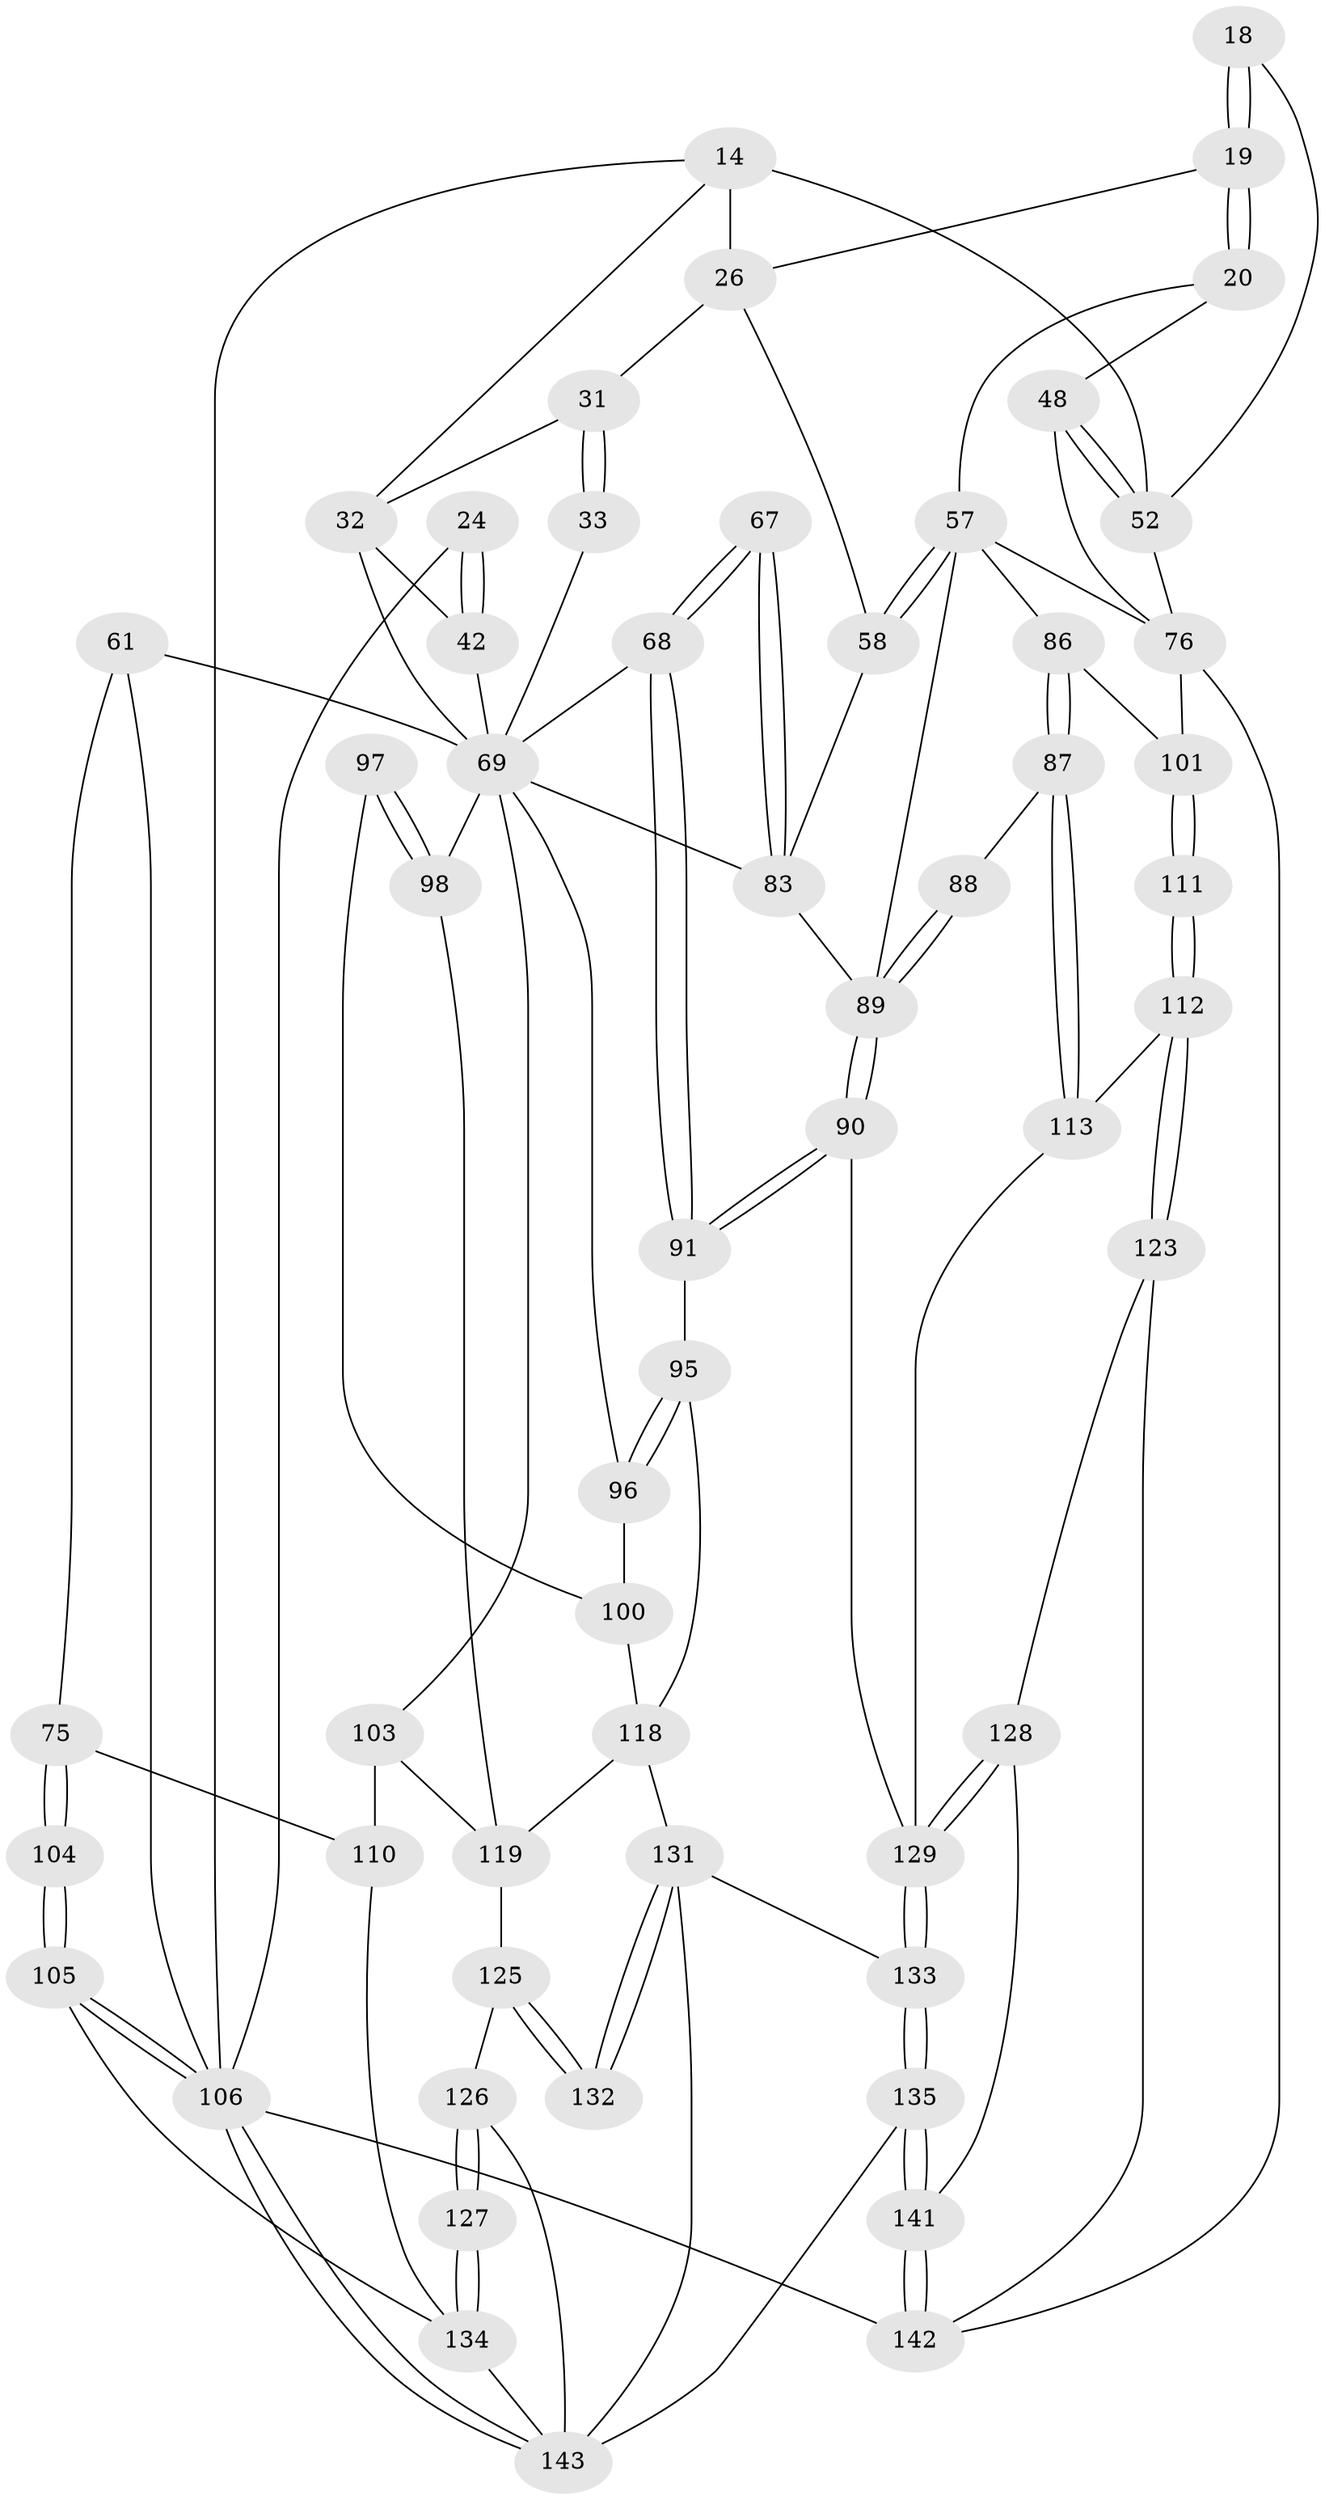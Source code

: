 // original degree distribution, {3: 0.03496503496503497, 5: 0.4825174825174825, 6: 0.2517482517482518, 4: 0.23076923076923078}
// Generated by graph-tools (version 1.1) at 2025/06/03/04/25 22:06:25]
// undirected, 57 vertices, 126 edges
graph export_dot {
graph [start="1"]
  node [color=gray90,style=filled];
  14 [pos="+1+0",super="+4"];
  18 [pos="+0.9918833178675346+0.15780418669325938"];
  19 [pos="+0.9221391078079666+0.16601332961690804",super="+16"];
  20 [pos="+0.8553820191620872+0.23936710989422613"];
  24 [pos="+0+0.1866251047841759"];
  26 [pos="+0.5370650540996552+0.17341147449426655",super="+12"];
  31 [pos="+0.32623232233022537+0.2813040575241317",super="+7+27"];
  32 [pos="+0.2736067895451157+0.29020235027127483",super="+28"];
  33 [pos="+0.4411328428099076+0.33244347383441136"];
  42 [pos="+0.10595051568317762+0.3395628835941197",super="+30+25"];
  48 [pos="+1+0.31532922240428113",super="+35"];
  52 [pos="+1+0.3182338194325751",super="+36+34+13"];
  57 [pos="+0.7932617118763192+0.4888635275353089",super="+56+55"];
  58 [pos="+0.7267089337585463+0.45131262870857974",super="+37+38"];
  61 [pos="+0+0.4096361984330305"];
  67 [pos="+0.5825265519195172+0.5494524572107311"];
  68 [pos="+0.5807837158434165+0.5511646902101665"];
  69 [pos="+0.525119746374812+0.5587728068093167",super="+65+40+41+64"];
  75 [pos="+0.010423796529530816+0.6368104848505546",super="+74+71+70"];
  76 [pos="+1+0.6348545681109584",super="+53+54+49"];
  83 [pos="+0.6571605206134943+0.5170082976163417",super="+60"];
  86 [pos="+0.8138555856336708+0.6485222141312716",super="+79"];
  87 [pos="+0.7524690870176396+0.6632907131219865"];
  88 [pos="+0.7438960231968428+0.6603452094296922"];
  89 [pos="+0.6524852812578801+0.697570324952188",super="+85+84"];
  90 [pos="+0.6425024042054538+0.7054321732551507"];
  91 [pos="+0.6096932354385597+0.684694302822424"];
  95 [pos="+0.5174330402582713+0.6860542543498492"];
  96 [pos="+0.49093255571155475+0.6332628533375276",super="+92"];
  97 [pos="+0.369256693404839+0.6703433994450496",super="+94"];
  98 [pos="+0.3410790420612416+0.7064354103608889",super="+63+66"];
  100 [pos="+0.4028790189511725+0.6646898211715052",super="+99+93"];
  101 [pos="+0.8476286210567201+0.6696550046708287",super="+78"];
  103 [pos="+0.31816915321347156+0.7407888972683221",super="+72"];
  104 [pos="+0+0.7291814916189173"];
  105 [pos="+0+0.7437912205743937"];
  106 [pos="+0+1",super="+23+80"];
  110 [pos="+0.17386728443617971+0.7038854396742741",super="+109+73+108"];
  111 [pos="+0.8868257680025017+0.7162975269361318"];
  112 [pos="+0.847085599992931+0.7866251012587638"];
  113 [pos="+0.8055538133618102+0.7878566054639073"];
  118 [pos="+0.4782305135042001+0.7567936846000534",super="+107"];
  119 [pos="+0.36207585792626484+0.7817868331738448",super="+102"];
  123 [pos="+0.9046532027260346+0.8602298075796393"];
  125 [pos="+0.2581780133345145+0.9026535854114865",super="+124"];
  126 [pos="+0.2579550426810202+0.9027816575283496"];
  127 [pos="+0.22185944551212788+0.9096147749158247"];
  128 [pos="+0.8972363378102125+0.9070288496037323"];
  129 [pos="+0.7118641499735092+0.9097806280111306",super="+114+115"];
  131 [pos="+0.4393956389241996+0.9511582812487522",super="+130"];
  132 [pos="+0.40981395573240775+0.9049127151893316"];
  133 [pos="+0.654153703338814+1",super="+120"];
  134 [pos="+0.18565798874292516+1",super="+117+116+122"];
  135 [pos="+0.6498709722335186+1"];
  141 [pos="+0.6937321387049956+1",super="+140"];
  142 [pos="+1+1",super="+139"];
  143 [pos="+0.1412336543682085+1",super="+138+136"];
  14 -- 106 [weight=2];
  14 -- 52 [weight=2];
  14 -- 26 [weight=2];
  14 -- 32;
  18 -- 19 [weight=2];
  18 -- 19;
  18 -- 52;
  19 -- 20;
  19 -- 20;
  19 -- 26;
  20 -- 48;
  20 -- 57;
  24 -- 42 [weight=2];
  24 -- 42;
  24 -- 106;
  26 -- 58 [weight=2];
  26 -- 31 [weight=2];
  31 -- 32 [weight=2];
  31 -- 33 [weight=2];
  31 -- 33;
  32 -- 69;
  32 -- 42 [weight=2];
  33 -- 69;
  42 -- 69 [weight=2];
  48 -- 52 [weight=2];
  48 -- 52;
  48 -- 76;
  52 -- 76;
  57 -- 58 [weight=2];
  57 -- 58;
  57 -- 89;
  57 -- 86;
  57 -- 76 [weight=2];
  58 -- 83 [weight=2];
  61 -- 106;
  61 -- 75;
  61 -- 69;
  67 -- 68;
  67 -- 68;
  67 -- 83 [weight=2];
  67 -- 83;
  68 -- 69;
  68 -- 91;
  68 -- 91;
  69 -- 98 [weight=3];
  69 -- 83;
  69 -- 96;
  69 -- 103;
  75 -- 104 [weight=2];
  75 -- 104;
  75 -- 110 [weight=2];
  76 -- 142;
  76 -- 101;
  83 -- 89;
  86 -- 87;
  86 -- 87;
  86 -- 101 [weight=2];
  87 -- 88;
  87 -- 113;
  87 -- 113;
  88 -- 89 [weight=2];
  88 -- 89;
  89 -- 90;
  89 -- 90;
  90 -- 91;
  90 -- 91;
  90 -- 129;
  91 -- 95;
  95 -- 96;
  95 -- 96;
  95 -- 118;
  96 -- 100 [weight=2];
  97 -- 98 [weight=2];
  97 -- 98;
  97 -- 100 [weight=2];
  98 -- 119;
  100 -- 118;
  101 -- 111 [weight=2];
  101 -- 111;
  103 -- 119;
  103 -- 110 [weight=2];
  104 -- 105;
  104 -- 105;
  105 -- 106;
  105 -- 106;
  105 -- 134;
  106 -- 143;
  106 -- 143;
  106 -- 142 [weight=2];
  110 -- 134 [weight=2];
  111 -- 112;
  111 -- 112;
  112 -- 113;
  112 -- 123;
  112 -- 123;
  113 -- 129;
  118 -- 119;
  118 -- 131;
  119 -- 125;
  123 -- 128;
  123 -- 142;
  125 -- 126;
  125 -- 132 [weight=2];
  125 -- 132;
  126 -- 127;
  126 -- 127;
  126 -- 143;
  127 -- 134 [weight=2];
  127 -- 134;
  128 -- 129;
  128 -- 129;
  128 -- 141;
  129 -- 133 [weight=2];
  129 -- 133;
  131 -- 132;
  131 -- 132;
  131 -- 143 [weight=2];
  131 -- 133;
  133 -- 135;
  133 -- 135;
  134 -- 143;
  135 -- 141;
  135 -- 141;
  135 -- 143;
  141 -- 142 [weight=2];
  141 -- 142;
}
